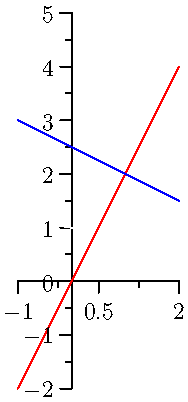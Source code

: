 import graph;
size(0,200);

real A = 1;
real B = 0;
real C = 1;

real le=-1;
real re=2;

//real f(real x) { return A*(x+B)^2+C; }
//real df(real x) {return 2A*(x+B); }
real f(real x) { return A*x^2+B*x+C; }
real df(real x) {return 2*A*x+B; }

real a = 1;

real fa = f(a);
real m = df(a);
real mp = -1/m;

real tf(real x) { return m*(x-a)+fa; }
real nf(real x) { return mp*(x-a)+fa; }

draw(graph(f,le,re),white);

draw(graph(tf,le,re),red);
draw(graph(nf,le,re),blue);

xaxis(RightTicks);
yaxis(LeftTicks);

